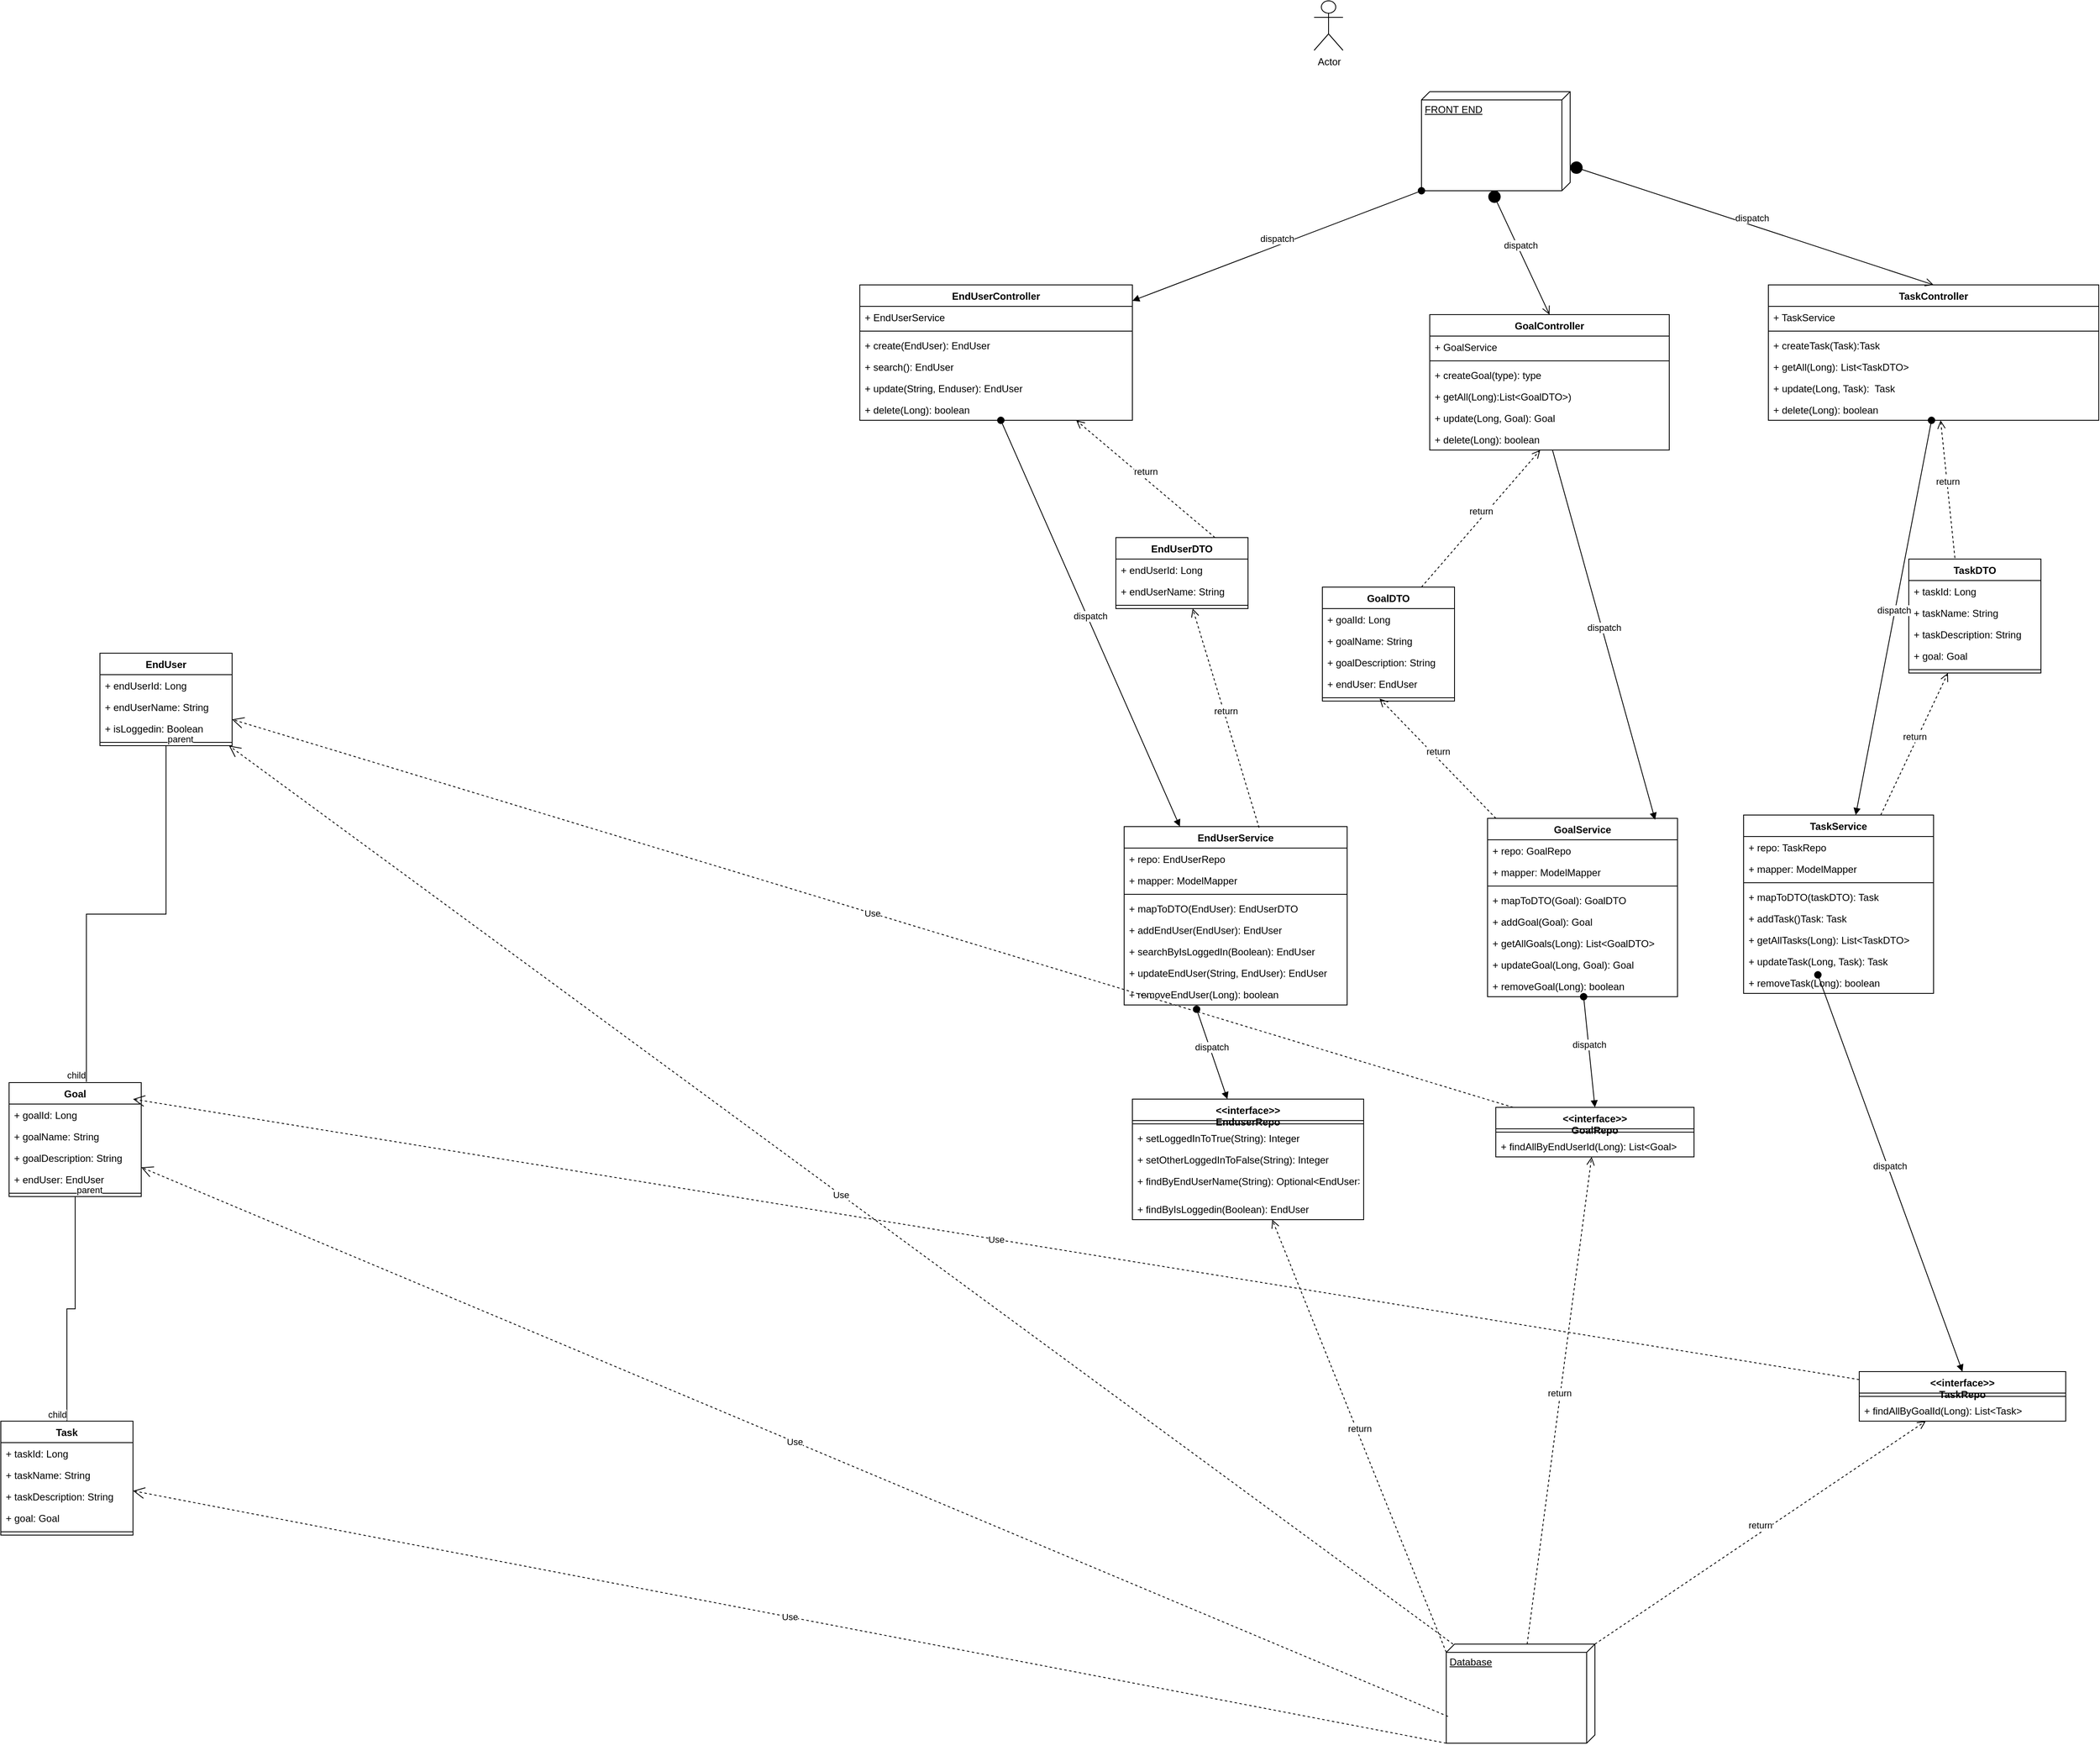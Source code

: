 <mxfile version="20.2.3" type="device"><diagram id="9XaYAkt6E2-kg-ab9St7" name="Page-1"><mxGraphModel dx="8467" dy="4022" grid="1" gridSize="10" guides="1" tooltips="1" connect="1" arrows="1" fold="1" page="1" pageScale="1" pageWidth="827" pageHeight="1169" math="0" shadow="0"><root><mxCell id="0"/><mxCell id="1" parent="0"/><mxCell id="jK3aOO3mMJlkPHBu7RIB-1" value="TaskController" style="swimlane;fontStyle=1;align=center;verticalAlign=top;childLayout=stackLayout;horizontal=1;startSize=26;horizontalStack=0;resizeParent=1;resizeParentMax=0;resizeLast=0;collapsible=1;marginBottom=0;" parent="1" vertex="1"><mxGeometry x="550" y="194" width="400" height="164" as="geometry"/></mxCell><mxCell id="jK3aOO3mMJlkPHBu7RIB-2" value="+ TaskService" style="text;strokeColor=none;fillColor=none;align=left;verticalAlign=top;spacingLeft=4;spacingRight=4;overflow=hidden;rotatable=0;points=[[0,0.5],[1,0.5]];portConstraint=eastwest;" parent="jK3aOO3mMJlkPHBu7RIB-1" vertex="1"><mxGeometry y="26" width="400" height="26" as="geometry"/></mxCell><mxCell id="jK3aOO3mMJlkPHBu7RIB-3" value="" style="line;strokeWidth=1;fillColor=none;align=left;verticalAlign=middle;spacingTop=-1;spacingLeft=3;spacingRight=3;rotatable=0;labelPosition=right;points=[];portConstraint=eastwest;" parent="jK3aOO3mMJlkPHBu7RIB-1" vertex="1"><mxGeometry y="52" width="400" height="8" as="geometry"/></mxCell><mxCell id="wSLYptiWaZDX3IoAFJMN-2" value="+ createTask(Task):Task" style="text;strokeColor=none;fillColor=none;align=left;verticalAlign=top;spacingLeft=4;spacingRight=4;overflow=hidden;rotatable=0;points=[[0,0.5],[1,0.5]];portConstraint=eastwest;" parent="jK3aOO3mMJlkPHBu7RIB-1" vertex="1"><mxGeometry y="60" width="400" height="26" as="geometry"/></mxCell><mxCell id="jK3aOO3mMJlkPHBu7RIB-4" value="+ getAll(Long): List&lt;TaskDTO&gt;" style="text;strokeColor=none;fillColor=none;align=left;verticalAlign=top;spacingLeft=4;spacingRight=4;overflow=hidden;rotatable=0;points=[[0,0.5],[1,0.5]];portConstraint=eastwest;" parent="jK3aOO3mMJlkPHBu7RIB-1" vertex="1"><mxGeometry y="86" width="400" height="26" as="geometry"/></mxCell><mxCell id="wSLYptiWaZDX3IoAFJMN-20" value="+ update(Long, Task):  Task" style="text;strokeColor=none;fillColor=none;align=left;verticalAlign=top;spacingLeft=4;spacingRight=4;overflow=hidden;rotatable=0;points=[[0,0.5],[1,0.5]];portConstraint=eastwest;" parent="jK3aOO3mMJlkPHBu7RIB-1" vertex="1"><mxGeometry y="112" width="400" height="26" as="geometry"/></mxCell><mxCell id="wSLYptiWaZDX3IoAFJMN-19" value="+ delete(Long): boolean" style="text;strokeColor=none;fillColor=none;align=left;verticalAlign=top;spacingLeft=4;spacingRight=4;overflow=hidden;rotatable=0;points=[[0,0.5],[1,0.5]];portConstraint=eastwest;" parent="jK3aOO3mMJlkPHBu7RIB-1" vertex="1"><mxGeometry y="138" width="400" height="26" as="geometry"/></mxCell><mxCell id="jK3aOO3mMJlkPHBu7RIB-5" value="GoalController" style="swimlane;fontStyle=1;align=center;verticalAlign=top;childLayout=stackLayout;horizontal=1;startSize=26;horizontalStack=0;resizeParent=1;resizeParentMax=0;resizeLast=0;collapsible=1;marginBottom=0;" parent="1" vertex="1"><mxGeometry x="140" y="230" width="290" height="164" as="geometry"/></mxCell><mxCell id="wSLYptiWaZDX3IoAFJMN-7" value="+ GoalService" style="text;strokeColor=none;fillColor=none;align=left;verticalAlign=top;spacingLeft=4;spacingRight=4;overflow=hidden;rotatable=0;points=[[0,0.5],[1,0.5]];portConstraint=eastwest;" parent="jK3aOO3mMJlkPHBu7RIB-5" vertex="1"><mxGeometry y="26" width="290" height="26" as="geometry"/></mxCell><mxCell id="jK3aOO3mMJlkPHBu7RIB-7" value="" style="line;strokeWidth=1;fillColor=none;align=left;verticalAlign=middle;spacingTop=-1;spacingLeft=3;spacingRight=3;rotatable=0;labelPosition=right;points=[];portConstraint=eastwest;" parent="jK3aOO3mMJlkPHBu7RIB-5" vertex="1"><mxGeometry y="52" width="290" height="8" as="geometry"/></mxCell><mxCell id="jK3aOO3mMJlkPHBu7RIB-8" value="+ createGoal(type): type" style="text;strokeColor=none;fillColor=none;align=left;verticalAlign=top;spacingLeft=4;spacingRight=4;overflow=hidden;rotatable=0;points=[[0,0.5],[1,0.5]];portConstraint=eastwest;" parent="jK3aOO3mMJlkPHBu7RIB-5" vertex="1"><mxGeometry y="60" width="290" height="26" as="geometry"/></mxCell><mxCell id="wSLYptiWaZDX3IoAFJMN-4" value="+ getAll(Long):List&lt;GoalDTO&gt;)" style="text;strokeColor=none;fillColor=none;align=left;verticalAlign=top;spacingLeft=4;spacingRight=4;overflow=hidden;rotatable=0;points=[[0,0.5],[1,0.5]];portConstraint=eastwest;" parent="jK3aOO3mMJlkPHBu7RIB-5" vertex="1"><mxGeometry y="86" width="290" height="26" as="geometry"/></mxCell><mxCell id="wSLYptiWaZDX3IoAFJMN-3" value="+ update(Long, Goal): Goal" style="text;strokeColor=none;fillColor=none;align=left;verticalAlign=top;spacingLeft=4;spacingRight=4;overflow=hidden;rotatable=0;points=[[0,0.5],[1,0.5]];portConstraint=eastwest;" parent="jK3aOO3mMJlkPHBu7RIB-5" vertex="1"><mxGeometry y="112" width="290" height="26" as="geometry"/></mxCell><mxCell id="wSLYptiWaZDX3IoAFJMN-5" value="+ delete(Long): boolean" style="text;strokeColor=none;fillColor=none;align=left;verticalAlign=top;spacingLeft=4;spacingRight=4;overflow=hidden;rotatable=0;points=[[0,0.5],[1,0.5]];portConstraint=eastwest;" parent="jK3aOO3mMJlkPHBu7RIB-5" vertex="1"><mxGeometry y="138" width="290" height="26" as="geometry"/></mxCell><mxCell id="jK3aOO3mMJlkPHBu7RIB-9" value="EndUserController" style="swimlane;fontStyle=1;align=center;verticalAlign=top;childLayout=stackLayout;horizontal=1;startSize=26;horizontalStack=0;resizeParent=1;resizeParentMax=0;resizeLast=0;collapsible=1;marginBottom=0;" parent="1" vertex="1"><mxGeometry x="-550" y="194" width="330" height="164" as="geometry"/></mxCell><mxCell id="jK3aOO3mMJlkPHBu7RIB-10" value="+ EndUserService" style="text;strokeColor=none;fillColor=none;align=left;verticalAlign=top;spacingLeft=4;spacingRight=4;overflow=hidden;rotatable=0;points=[[0,0.5],[1,0.5]];portConstraint=eastwest;" parent="jK3aOO3mMJlkPHBu7RIB-9" vertex="1"><mxGeometry y="26" width="330" height="26" as="geometry"/></mxCell><mxCell id="jK3aOO3mMJlkPHBu7RIB-11" value="" style="line;strokeWidth=1;fillColor=none;align=left;verticalAlign=middle;spacingTop=-1;spacingLeft=3;spacingRight=3;rotatable=0;labelPosition=right;points=[];portConstraint=eastwest;" parent="jK3aOO3mMJlkPHBu7RIB-9" vertex="1"><mxGeometry y="52" width="330" height="8" as="geometry"/></mxCell><mxCell id="jK3aOO3mMJlkPHBu7RIB-12" value="+ create(EndUser): EndUser" style="text;strokeColor=none;fillColor=none;align=left;verticalAlign=top;spacingLeft=4;spacingRight=4;overflow=hidden;rotatable=0;points=[[0,0.5],[1,0.5]];portConstraint=eastwest;" parent="jK3aOO3mMJlkPHBu7RIB-9" vertex="1"><mxGeometry y="60" width="330" height="26" as="geometry"/></mxCell><mxCell id="wSLYptiWaZDX3IoAFJMN-9" value="+ search(): EndUser" style="text;strokeColor=none;fillColor=none;align=left;verticalAlign=top;spacingLeft=4;spacingRight=4;overflow=hidden;rotatable=0;points=[[0,0.5],[1,0.5]];portConstraint=eastwest;" parent="jK3aOO3mMJlkPHBu7RIB-9" vertex="1"><mxGeometry y="86" width="330" height="26" as="geometry"/></mxCell><mxCell id="wSLYptiWaZDX3IoAFJMN-10" value="+ update(String, Enduser): EndUser" style="text;strokeColor=none;fillColor=none;align=left;verticalAlign=top;spacingLeft=4;spacingRight=4;overflow=hidden;rotatable=0;points=[[0,0.5],[1,0.5]];portConstraint=eastwest;" parent="jK3aOO3mMJlkPHBu7RIB-9" vertex="1"><mxGeometry y="112" width="330" height="26" as="geometry"/></mxCell><mxCell id="wSLYptiWaZDX3IoAFJMN-8" value="+ delete(Long): boolean" style="text;strokeColor=none;fillColor=none;align=left;verticalAlign=top;spacingLeft=4;spacingRight=4;overflow=hidden;rotatable=0;points=[[0,0.5],[1,0.5]];portConstraint=eastwest;" parent="jK3aOO3mMJlkPHBu7RIB-9" vertex="1"><mxGeometry y="138" width="330" height="26" as="geometry"/></mxCell><mxCell id="jK3aOO3mMJlkPHBu7RIB-13" value="TaskService" style="swimlane;fontStyle=1;align=center;verticalAlign=top;childLayout=stackLayout;horizontal=1;startSize=26;horizontalStack=0;resizeParent=1;resizeParentMax=0;resizeLast=0;collapsible=1;marginBottom=0;" parent="1" vertex="1"><mxGeometry x="520" y="836" width="230" height="216" as="geometry"/></mxCell><mxCell id="wSLYptiWaZDX3IoAFJMN-36" value="+ repo: TaskRepo" style="text;strokeColor=none;fillColor=none;align=left;verticalAlign=top;spacingLeft=4;spacingRight=4;overflow=hidden;rotatable=0;points=[[0,0.5],[1,0.5]];portConstraint=eastwest;" parent="jK3aOO3mMJlkPHBu7RIB-13" vertex="1"><mxGeometry y="26" width="230" height="26" as="geometry"/></mxCell><mxCell id="wSLYptiWaZDX3IoAFJMN-34" value="+ mapper: ModelMapper" style="text;strokeColor=none;fillColor=none;align=left;verticalAlign=top;spacingLeft=4;spacingRight=4;overflow=hidden;rotatable=0;points=[[0,0.5],[1,0.5]];portConstraint=eastwest;" parent="jK3aOO3mMJlkPHBu7RIB-13" vertex="1"><mxGeometry y="52" width="230" height="26" as="geometry"/></mxCell><mxCell id="jK3aOO3mMJlkPHBu7RIB-15" value="" style="line;strokeWidth=1;fillColor=none;align=left;verticalAlign=middle;spacingTop=-1;spacingLeft=3;spacingRight=3;rotatable=0;labelPosition=right;points=[];portConstraint=eastwest;" parent="jK3aOO3mMJlkPHBu7RIB-13" vertex="1"><mxGeometry y="78" width="230" height="8" as="geometry"/></mxCell><mxCell id="jK3aOO3mMJlkPHBu7RIB-16" value="+ mapToDTO(taskDTO): Task" style="text;strokeColor=none;fillColor=none;align=left;verticalAlign=top;spacingLeft=4;spacingRight=4;overflow=hidden;rotatable=0;points=[[0,0.5],[1,0.5]];portConstraint=eastwest;" parent="jK3aOO3mMJlkPHBu7RIB-13" vertex="1"><mxGeometry y="86" width="230" height="26" as="geometry"/></mxCell><mxCell id="wSLYptiWaZDX3IoAFJMN-28" value="+ addTask()Task: Task" style="text;strokeColor=none;fillColor=none;align=left;verticalAlign=top;spacingLeft=4;spacingRight=4;overflow=hidden;rotatable=0;points=[[0,0.5],[1,0.5]];portConstraint=eastwest;" parent="jK3aOO3mMJlkPHBu7RIB-13" vertex="1"><mxGeometry y="112" width="230" height="26" as="geometry"/></mxCell><mxCell id="wSLYptiWaZDX3IoAFJMN-30" value="+ getAllTasks(Long): List&lt;TaskDTO&gt;" style="text;strokeColor=none;fillColor=none;align=left;verticalAlign=top;spacingLeft=4;spacingRight=4;overflow=hidden;rotatable=0;points=[[0,0.5],[1,0.5]];portConstraint=eastwest;" parent="jK3aOO3mMJlkPHBu7RIB-13" vertex="1"><mxGeometry y="138" width="230" height="26" as="geometry"/></mxCell><mxCell id="wSLYptiWaZDX3IoAFJMN-29" value="+ updateTask(Long, Task): Task" style="text;strokeColor=none;fillColor=none;align=left;verticalAlign=top;spacingLeft=4;spacingRight=4;overflow=hidden;rotatable=0;points=[[0,0.5],[1,0.5]];portConstraint=eastwest;" parent="jK3aOO3mMJlkPHBu7RIB-13" vertex="1"><mxGeometry y="164" width="230" height="26" as="geometry"/></mxCell><mxCell id="PdOCKzV3_I4s7UhFj0ws-4" value="+ removeTask(Long): boolean" style="text;strokeColor=none;fillColor=none;align=left;verticalAlign=top;spacingLeft=4;spacingRight=4;overflow=hidden;rotatable=0;points=[[0,0.5],[1,0.5]];portConstraint=eastwest;" vertex="1" parent="jK3aOO3mMJlkPHBu7RIB-13"><mxGeometry y="190" width="230" height="26" as="geometry"/></mxCell><mxCell id="jK3aOO3mMJlkPHBu7RIB-17" value="EndUserService" style="swimlane;fontStyle=1;align=center;verticalAlign=top;childLayout=stackLayout;horizontal=1;startSize=26;horizontalStack=0;resizeParent=1;resizeParentMax=0;resizeLast=0;collapsible=1;marginBottom=0;" parent="1" vertex="1"><mxGeometry x="-230" y="850" width="270" height="216" as="geometry"/></mxCell><mxCell id="jK3aOO3mMJlkPHBu7RIB-18" value="+ repo: EndUserRepo" style="text;strokeColor=none;fillColor=none;align=left;verticalAlign=top;spacingLeft=4;spacingRight=4;overflow=hidden;rotatable=0;points=[[0,0.5],[1,0.5]];portConstraint=eastwest;" parent="jK3aOO3mMJlkPHBu7RIB-17" vertex="1"><mxGeometry y="26" width="270" height="26" as="geometry"/></mxCell><mxCell id="wSLYptiWaZDX3IoAFJMN-32" value="+ mapper: ModelMapper" style="text;strokeColor=none;fillColor=none;align=left;verticalAlign=top;spacingLeft=4;spacingRight=4;overflow=hidden;rotatable=0;points=[[0,0.5],[1,0.5]];portConstraint=eastwest;" parent="jK3aOO3mMJlkPHBu7RIB-17" vertex="1"><mxGeometry y="52" width="270" height="26" as="geometry"/></mxCell><mxCell id="jK3aOO3mMJlkPHBu7RIB-19" value="" style="line;strokeWidth=1;fillColor=none;align=left;verticalAlign=middle;spacingTop=-1;spacingLeft=3;spacingRight=3;rotatable=0;labelPosition=right;points=[];portConstraint=eastwest;" parent="jK3aOO3mMJlkPHBu7RIB-17" vertex="1"><mxGeometry y="78" width="270" height="8" as="geometry"/></mxCell><mxCell id="jK3aOO3mMJlkPHBu7RIB-20" value="+ mapToDTO(EndUser): EndUserDTO" style="text;strokeColor=none;fillColor=none;align=left;verticalAlign=top;spacingLeft=4;spacingRight=4;overflow=hidden;rotatable=0;points=[[0,0.5],[1,0.5]];portConstraint=eastwest;" parent="jK3aOO3mMJlkPHBu7RIB-17" vertex="1"><mxGeometry y="86" width="270" height="26" as="geometry"/></mxCell><mxCell id="wSLYptiWaZDX3IoAFJMN-17" value="+ addEndUser(EndUser): EndUser " style="text;strokeColor=none;fillColor=none;align=left;verticalAlign=top;spacingLeft=4;spacingRight=4;overflow=hidden;rotatable=0;points=[[0,0.5],[1,0.5]];portConstraint=eastwest;" parent="jK3aOO3mMJlkPHBu7RIB-17" vertex="1"><mxGeometry y="112" width="270" height="26" as="geometry"/></mxCell><mxCell id="wSLYptiWaZDX3IoAFJMN-15" value="+ searchByIsLoggedIn(Boolean): EndUser" style="text;strokeColor=none;fillColor=none;align=left;verticalAlign=top;spacingLeft=4;spacingRight=4;overflow=hidden;rotatable=0;points=[[0,0.5],[1,0.5]];portConstraint=eastwest;" parent="jK3aOO3mMJlkPHBu7RIB-17" vertex="1"><mxGeometry y="138" width="270" height="26" as="geometry"/></mxCell><mxCell id="wSLYptiWaZDX3IoAFJMN-16" value="+ updateEndUser(String, EndUser): EndUser" style="text;strokeColor=none;fillColor=none;align=left;verticalAlign=top;spacingLeft=4;spacingRight=4;overflow=hidden;rotatable=0;points=[[0,0.5],[1,0.5]];portConstraint=eastwest;" parent="jK3aOO3mMJlkPHBu7RIB-17" vertex="1"><mxGeometry y="164" width="270" height="26" as="geometry"/></mxCell><mxCell id="wSLYptiWaZDX3IoAFJMN-18" value="+ removeEndUser(Long): boolean" style="text;strokeColor=none;fillColor=none;align=left;verticalAlign=top;spacingLeft=4;spacingRight=4;overflow=hidden;rotatable=0;points=[[0,0.5],[1,0.5]];portConstraint=eastwest;" parent="jK3aOO3mMJlkPHBu7RIB-17" vertex="1"><mxGeometry y="190" width="270" height="26" as="geometry"/></mxCell><mxCell id="jK3aOO3mMJlkPHBu7RIB-21" value="GoalService" style="swimlane;fontStyle=1;align=center;verticalAlign=top;childLayout=stackLayout;horizontal=1;startSize=26;horizontalStack=0;resizeParent=1;resizeParentMax=0;resizeLast=0;collapsible=1;marginBottom=0;" parent="1" vertex="1"><mxGeometry x="210" y="840" width="230" height="216" as="geometry"/></mxCell><mxCell id="jK3aOO3mMJlkPHBu7RIB-22" value="+ repo: GoalRepo" style="text;strokeColor=none;fillColor=none;align=left;verticalAlign=top;spacingLeft=4;spacingRight=4;overflow=hidden;rotatable=0;points=[[0,0.5],[1,0.5]];portConstraint=eastwest;" parent="jK3aOO3mMJlkPHBu7RIB-21" vertex="1"><mxGeometry y="26" width="230" height="26" as="geometry"/></mxCell><mxCell id="wSLYptiWaZDX3IoAFJMN-35" value="+ mapper: ModelMapper" style="text;strokeColor=none;fillColor=none;align=left;verticalAlign=top;spacingLeft=4;spacingRight=4;overflow=hidden;rotatable=0;points=[[0,0.5],[1,0.5]];portConstraint=eastwest;" parent="jK3aOO3mMJlkPHBu7RIB-21" vertex="1"><mxGeometry y="52" width="230" height="26" as="geometry"/></mxCell><mxCell id="jK3aOO3mMJlkPHBu7RIB-23" value="" style="line;strokeWidth=1;fillColor=none;align=left;verticalAlign=middle;spacingTop=-1;spacingLeft=3;spacingRight=3;rotatable=0;labelPosition=right;points=[];portConstraint=eastwest;" parent="jK3aOO3mMJlkPHBu7RIB-21" vertex="1"><mxGeometry y="78" width="230" height="8" as="geometry"/></mxCell><mxCell id="jK3aOO3mMJlkPHBu7RIB-24" value="+ mapToDTO(Goal): GoalDTO" style="text;strokeColor=none;fillColor=none;align=left;verticalAlign=top;spacingLeft=4;spacingRight=4;overflow=hidden;rotatable=0;points=[[0,0.5],[1,0.5]];portConstraint=eastwest;" parent="jK3aOO3mMJlkPHBu7RIB-21" vertex="1"><mxGeometry y="86" width="230" height="26" as="geometry"/></mxCell><mxCell id="wSLYptiWaZDX3IoAFJMN-38" value="+ addGoal(Goal): Goal" style="text;strokeColor=none;fillColor=none;align=left;verticalAlign=top;spacingLeft=4;spacingRight=4;overflow=hidden;rotatable=0;points=[[0,0.5],[1,0.5]];portConstraint=eastwest;" parent="jK3aOO3mMJlkPHBu7RIB-21" vertex="1"><mxGeometry y="112" width="230" height="26" as="geometry"/></mxCell><mxCell id="wSLYptiWaZDX3IoAFJMN-13" value="+ getAllGoals(Long): List&lt;GoalDTO&gt;" style="text;strokeColor=none;fillColor=none;align=left;verticalAlign=top;spacingLeft=4;spacingRight=4;overflow=hidden;rotatable=0;points=[[0,0.5],[1,0.5]];portConstraint=eastwest;" parent="jK3aOO3mMJlkPHBu7RIB-21" vertex="1"><mxGeometry y="138" width="230" height="26" as="geometry"/></mxCell><mxCell id="wSLYptiWaZDX3IoAFJMN-12" value="+ updateGoal(Long, Goal): Goal" style="text;strokeColor=none;fillColor=none;align=left;verticalAlign=top;spacingLeft=4;spacingRight=4;overflow=hidden;rotatable=0;points=[[0,0.5],[1,0.5]];portConstraint=eastwest;" parent="jK3aOO3mMJlkPHBu7RIB-21" vertex="1"><mxGeometry y="164" width="230" height="26" as="geometry"/></mxCell><mxCell id="wSLYptiWaZDX3IoAFJMN-14" value="+ removeGoal(Long): boolean" style="text;strokeColor=none;fillColor=none;align=left;verticalAlign=top;spacingLeft=4;spacingRight=4;overflow=hidden;rotatable=0;points=[[0,0.5],[1,0.5]];portConstraint=eastwest;" parent="jK3aOO3mMJlkPHBu7RIB-21" vertex="1"><mxGeometry y="190" width="230" height="26" as="geometry"/></mxCell><mxCell id="jK3aOO3mMJlkPHBu7RIB-25" value="TaskDTO" style="swimlane;fontStyle=1;align=center;verticalAlign=top;childLayout=stackLayout;horizontal=1;startSize=26;horizontalStack=0;resizeParent=1;resizeParentMax=0;resizeLast=0;collapsible=1;marginBottom=0;" parent="1" vertex="1"><mxGeometry x="720" y="526" width="160" height="138" as="geometry"/></mxCell><mxCell id="jK3aOO3mMJlkPHBu7RIB-26" value="+ taskId: Long" style="text;strokeColor=none;fillColor=none;align=left;verticalAlign=top;spacingLeft=4;spacingRight=4;overflow=hidden;rotatable=0;points=[[0,0.5],[1,0.5]];portConstraint=eastwest;" parent="jK3aOO3mMJlkPHBu7RIB-25" vertex="1"><mxGeometry y="26" width="160" height="26" as="geometry"/></mxCell><mxCell id="wSLYptiWaZDX3IoAFJMN-22" value="+ taskName: String" style="text;strokeColor=none;fillColor=none;align=left;verticalAlign=top;spacingLeft=4;spacingRight=4;overflow=hidden;rotatable=0;points=[[0,0.5],[1,0.5]];portConstraint=eastwest;" parent="jK3aOO3mMJlkPHBu7RIB-25" vertex="1"><mxGeometry y="52" width="160" height="26" as="geometry"/></mxCell><mxCell id="wSLYptiWaZDX3IoAFJMN-23" value="+ taskDescription: String" style="text;strokeColor=none;fillColor=none;align=left;verticalAlign=top;spacingLeft=4;spacingRight=4;overflow=hidden;rotatable=0;points=[[0,0.5],[1,0.5]];portConstraint=eastwest;" parent="jK3aOO3mMJlkPHBu7RIB-25" vertex="1"><mxGeometry y="78" width="160" height="26" as="geometry"/></mxCell><mxCell id="wSLYptiWaZDX3IoAFJMN-72" value="+ goal: Goal" style="text;strokeColor=none;fillColor=none;align=left;verticalAlign=top;spacingLeft=4;spacingRight=4;overflow=hidden;rotatable=0;points=[[0,0.5],[1,0.5]];portConstraint=eastwest;" parent="jK3aOO3mMJlkPHBu7RIB-25" vertex="1"><mxGeometry y="104" width="160" height="26" as="geometry"/></mxCell><mxCell id="jK3aOO3mMJlkPHBu7RIB-27" value="" style="line;strokeWidth=1;fillColor=none;align=left;verticalAlign=middle;spacingTop=-1;spacingLeft=3;spacingRight=3;rotatable=0;labelPosition=right;points=[];portConstraint=eastwest;" parent="jK3aOO3mMJlkPHBu7RIB-25" vertex="1"><mxGeometry y="130" width="160" height="8" as="geometry"/></mxCell><mxCell id="jK3aOO3mMJlkPHBu7RIB-29" value="EndUserDTO" style="swimlane;fontStyle=1;align=center;verticalAlign=top;childLayout=stackLayout;horizontal=1;startSize=26;horizontalStack=0;resizeParent=1;resizeParentMax=0;resizeLast=0;collapsible=1;marginBottom=0;" parent="1" vertex="1"><mxGeometry x="-240" y="500" width="160" height="86" as="geometry"/></mxCell><mxCell id="jK3aOO3mMJlkPHBu7RIB-30" value="+ endUserId: Long" style="text;strokeColor=none;fillColor=none;align=left;verticalAlign=top;spacingLeft=4;spacingRight=4;overflow=hidden;rotatable=0;points=[[0,0.5],[1,0.5]];portConstraint=eastwest;" parent="jK3aOO3mMJlkPHBu7RIB-29" vertex="1"><mxGeometry y="26" width="160" height="26" as="geometry"/></mxCell><mxCell id="wSLYptiWaZDX3IoAFJMN-24" value="+ endUserName: String" style="text;strokeColor=none;fillColor=none;align=left;verticalAlign=top;spacingLeft=4;spacingRight=4;overflow=hidden;rotatable=0;points=[[0,0.5],[1,0.5]];portConstraint=eastwest;" parent="jK3aOO3mMJlkPHBu7RIB-29" vertex="1"><mxGeometry y="52" width="160" height="26" as="geometry"/></mxCell><mxCell id="jK3aOO3mMJlkPHBu7RIB-31" value="" style="line;strokeWidth=1;fillColor=none;align=left;verticalAlign=middle;spacingTop=-1;spacingLeft=3;spacingRight=3;rotatable=0;labelPosition=right;points=[];portConstraint=eastwest;" parent="jK3aOO3mMJlkPHBu7RIB-29" vertex="1"><mxGeometry y="78" width="160" height="8" as="geometry"/></mxCell><mxCell id="jK3aOO3mMJlkPHBu7RIB-33" value="GoalDTO" style="swimlane;fontStyle=1;align=center;verticalAlign=top;childLayout=stackLayout;horizontal=1;startSize=26;horizontalStack=0;resizeParent=1;resizeParentMax=0;resizeLast=0;collapsible=1;marginBottom=0;" parent="1" vertex="1"><mxGeometry x="10" y="560" width="160" height="138" as="geometry"/></mxCell><mxCell id="jK3aOO3mMJlkPHBu7RIB-34" value="+ goalId: Long" style="text;strokeColor=none;fillColor=none;align=left;verticalAlign=top;spacingLeft=4;spacingRight=4;overflow=hidden;rotatable=0;points=[[0,0.5],[1,0.5]];portConstraint=eastwest;" parent="jK3aOO3mMJlkPHBu7RIB-33" vertex="1"><mxGeometry y="26" width="160" height="26" as="geometry"/></mxCell><mxCell id="wSLYptiWaZDX3IoAFJMN-26" value="+ goalName: String" style="text;strokeColor=none;fillColor=none;align=left;verticalAlign=top;spacingLeft=4;spacingRight=4;overflow=hidden;rotatable=0;points=[[0,0.5],[1,0.5]];portConstraint=eastwest;" parent="jK3aOO3mMJlkPHBu7RIB-33" vertex="1"><mxGeometry y="52" width="160" height="26" as="geometry"/></mxCell><mxCell id="wSLYptiWaZDX3IoAFJMN-27" value="+ goalDescription: String" style="text;strokeColor=none;fillColor=none;align=left;verticalAlign=top;spacingLeft=4;spacingRight=4;overflow=hidden;rotatable=0;points=[[0,0.5],[1,0.5]];portConstraint=eastwest;" parent="jK3aOO3mMJlkPHBu7RIB-33" vertex="1"><mxGeometry y="78" width="160" height="26" as="geometry"/></mxCell><mxCell id="wSLYptiWaZDX3IoAFJMN-71" value="+ endUser: EndUser" style="text;strokeColor=none;fillColor=none;align=left;verticalAlign=top;spacingLeft=4;spacingRight=4;overflow=hidden;rotatable=0;points=[[0,0.5],[1,0.5]];portConstraint=eastwest;" parent="jK3aOO3mMJlkPHBu7RIB-33" vertex="1"><mxGeometry y="104" width="160" height="26" as="geometry"/></mxCell><mxCell id="jK3aOO3mMJlkPHBu7RIB-35" value="" style="line;strokeWidth=1;fillColor=none;align=left;verticalAlign=middle;spacingTop=-1;spacingLeft=3;spacingRight=3;rotatable=0;labelPosition=right;points=[];portConstraint=eastwest;" parent="jK3aOO3mMJlkPHBu7RIB-33" vertex="1"><mxGeometry y="130" width="160" height="8" as="geometry"/></mxCell><mxCell id="jK3aOO3mMJlkPHBu7RIB-38" value="&lt;&lt;interface&gt;&gt;&#10;TaskRepo" style="swimlane;fontStyle=1;align=center;verticalAlign=top;childLayout=stackLayout;horizontal=1;startSize=26;horizontalStack=0;resizeParent=1;resizeParentMax=0;resizeLast=0;collapsible=1;marginBottom=0;" parent="1" vertex="1"><mxGeometry x="660" y="1510" width="250" height="60" as="geometry"/></mxCell><mxCell id="jK3aOO3mMJlkPHBu7RIB-40" value="" style="line;strokeWidth=1;fillColor=none;align=left;verticalAlign=middle;spacingTop=-1;spacingLeft=3;spacingRight=3;rotatable=0;labelPosition=right;points=[];portConstraint=eastwest;" parent="jK3aOO3mMJlkPHBu7RIB-38" vertex="1"><mxGeometry y="26" width="250" height="8" as="geometry"/></mxCell><mxCell id="jK3aOO3mMJlkPHBu7RIB-41" value="+ findAllByGoalId(Long): List&lt;Task&gt;" style="text;strokeColor=none;fillColor=none;align=left;verticalAlign=top;spacingLeft=4;spacingRight=4;overflow=hidden;rotatable=0;points=[[0,0.5],[1,0.5]];portConstraint=eastwest;" parent="jK3aOO3mMJlkPHBu7RIB-38" vertex="1"><mxGeometry y="34" width="250" height="26" as="geometry"/></mxCell><mxCell id="jK3aOO3mMJlkPHBu7RIB-42" value="&lt;&lt;interface&gt;&gt;&#10;GoalRepo" style="swimlane;fontStyle=1;align=center;verticalAlign=top;childLayout=stackLayout;horizontal=1;startSize=26;horizontalStack=0;resizeParent=1;resizeParentMax=0;resizeLast=0;collapsible=1;marginBottom=0;" parent="1" vertex="1"><mxGeometry x="220" y="1190" width="240" height="60" as="geometry"/></mxCell><mxCell id="jK3aOO3mMJlkPHBu7RIB-44" value="" style="line;strokeWidth=1;fillColor=none;align=left;verticalAlign=middle;spacingTop=-1;spacingLeft=3;spacingRight=3;rotatable=0;labelPosition=right;points=[];portConstraint=eastwest;" parent="jK3aOO3mMJlkPHBu7RIB-42" vertex="1"><mxGeometry y="26" width="240" height="8" as="geometry"/></mxCell><mxCell id="jK3aOO3mMJlkPHBu7RIB-45" value="+ findAllByEndUserId(Long): List&lt;Goal&gt;" style="text;strokeColor=none;fillColor=none;align=left;verticalAlign=top;spacingLeft=4;spacingRight=4;overflow=hidden;rotatable=0;points=[[0,0.5],[1,0.5]];portConstraint=eastwest;" parent="jK3aOO3mMJlkPHBu7RIB-42" vertex="1"><mxGeometry y="34" width="240" height="26" as="geometry"/></mxCell><mxCell id="jK3aOO3mMJlkPHBu7RIB-46" value="&lt;&lt;interface&gt;&gt;&#10;EnduserRepo" style="swimlane;fontStyle=1;align=center;verticalAlign=top;childLayout=stackLayout;horizontal=1;startSize=26;horizontalStack=0;resizeParent=1;resizeParentMax=0;resizeLast=0;collapsible=1;marginBottom=0;" parent="1" vertex="1"><mxGeometry x="-220" y="1180" width="280" height="146" as="geometry"/></mxCell><mxCell id="jK3aOO3mMJlkPHBu7RIB-48" value="" style="line;strokeWidth=1;fillColor=none;align=left;verticalAlign=middle;spacingTop=-1;spacingLeft=3;spacingRight=3;rotatable=0;labelPosition=right;points=[];portConstraint=eastwest;" parent="jK3aOO3mMJlkPHBu7RIB-46" vertex="1"><mxGeometry y="26" width="280" height="8" as="geometry"/></mxCell><mxCell id="PdOCKzV3_I4s7UhFj0ws-1" value="+ setLoggedInToTrue(String): Integer" style="text;strokeColor=none;fillColor=none;align=left;verticalAlign=top;spacingLeft=4;spacingRight=4;overflow=hidden;rotatable=0;points=[[0,0.5],[1,0.5]];portConstraint=eastwest;" vertex="1" parent="jK3aOO3mMJlkPHBu7RIB-46"><mxGeometry y="34" width="280" height="26" as="geometry"/></mxCell><mxCell id="PdOCKzV3_I4s7UhFj0ws-2" value="+ setOtherLoggedInToFalse(String): Integer" style="text;strokeColor=none;fillColor=none;align=left;verticalAlign=top;spacingLeft=4;spacingRight=4;overflow=hidden;rotatable=0;points=[[0,0.5],[1,0.5]];portConstraint=eastwest;" vertex="1" parent="jK3aOO3mMJlkPHBu7RIB-46"><mxGeometry y="60" width="280" height="26" as="geometry"/></mxCell><mxCell id="jK3aOO3mMJlkPHBu7RIB-49" value="+ findByEndUserName(String): Optional&lt;EndUser&gt;" style="text;strokeColor=none;fillColor=none;align=left;verticalAlign=top;spacingLeft=4;spacingRight=4;overflow=hidden;rotatable=0;points=[[0,0.5],[1,0.5]];portConstraint=eastwest;" parent="jK3aOO3mMJlkPHBu7RIB-46" vertex="1"><mxGeometry y="86" width="280" height="34" as="geometry"/></mxCell><mxCell id="PdOCKzV3_I4s7UhFj0ws-3" value="+ findByIsLoggedin(Boolean): EndUser" style="text;strokeColor=none;fillColor=none;align=left;verticalAlign=top;spacingLeft=4;spacingRight=4;overflow=hidden;rotatable=0;points=[[0,0.5],[1,0.5]];portConstraint=eastwest;" vertex="1" parent="jK3aOO3mMJlkPHBu7RIB-46"><mxGeometry y="120" width="280" height="26" as="geometry"/></mxCell><mxCell id="jK3aOO3mMJlkPHBu7RIB-50" value="Actor" style="shape=umlActor;verticalLabelPosition=bottom;verticalAlign=top;html=1;" parent="1" vertex="1"><mxGeometry y="-150" width="35" height="60" as="geometry"/></mxCell><mxCell id="jK3aOO3mMJlkPHBu7RIB-51" value="FRONT END" style="verticalAlign=top;align=left;spacingTop=8;spacingLeft=2;spacingRight=12;shape=cube;size=10;direction=south;fontStyle=4;html=1;" parent="1" vertex="1"><mxGeometry x="130" y="-40" width="180" height="120" as="geometry"/></mxCell><mxCell id="wSLYptiWaZDX3IoAFJMN-39" value="return" style="html=1;verticalAlign=bottom;endArrow=open;dashed=1;endSize=8;rounded=0;exitX=0.605;exitY=0.006;exitDx=0;exitDy=0;exitPerimeter=0;" parent="1" source="jK3aOO3mMJlkPHBu7RIB-17" target="jK3aOO3mMJlkPHBu7RIB-29" edge="1"><mxGeometry relative="1" as="geometry"><mxPoint x="350" y="490" as="sourcePoint"/><mxPoint x="270" y="490" as="targetPoint"/></mxGeometry></mxCell><mxCell id="wSLYptiWaZDX3IoAFJMN-40" value="dispatch" style="html=1;verticalAlign=bottom;startArrow=oval;startFill=1;endArrow=block;startSize=8;rounded=0;entryX=0.25;entryY=0;entryDx=0;entryDy=0;" parent="1" source="wSLYptiWaZDX3IoAFJMN-8" target="jK3aOO3mMJlkPHBu7RIB-17" edge="1"><mxGeometry width="60" relative="1" as="geometry"><mxPoint x="-130" y="440" as="sourcePoint"/><mxPoint x="340" y="490" as="targetPoint"/></mxGeometry></mxCell><mxCell id="wSLYptiWaZDX3IoAFJMN-42" value="dispatch" style="html=1;verticalAlign=bottom;endArrow=block;entryX=0.882;entryY=0.008;rounded=0;entryDx=0;entryDy=0;entryPerimeter=0;" parent="1" source="wSLYptiWaZDX3IoAFJMN-5" target="jK3aOO3mMJlkPHBu7RIB-21" edge="1"><mxGeometry relative="1" as="geometry"><mxPoint x="200" y="450" as="sourcePoint"/></mxGeometry></mxCell><mxCell id="wSLYptiWaZDX3IoAFJMN-43" value="return" style="html=1;verticalAlign=bottom;endArrow=open;dashed=1;endSize=8;rounded=0;entryX=0.433;entryY=0.625;entryDx=0;entryDy=0;entryPerimeter=0;" parent="1" source="jK3aOO3mMJlkPHBu7RIB-21" target="jK3aOO3mMJlkPHBu7RIB-35" edge="1"><mxGeometry relative="1" as="geometry"><mxPoint x="100.4" y="724.0" as="targetPoint"/></mxGeometry></mxCell><mxCell id="wSLYptiWaZDX3IoAFJMN-44" value="dispatch" style="html=1;verticalAlign=bottom;startArrow=oval;startFill=1;endArrow=block;startSize=8;rounded=0;" parent="1" source="wSLYptiWaZDX3IoAFJMN-19" target="jK3aOO3mMJlkPHBu7RIB-13" edge="1"><mxGeometry width="60" relative="1" as="geometry"><mxPoint x="746.597" y="384" as="sourcePoint"/><mxPoint x="340" y="490" as="targetPoint"/></mxGeometry></mxCell><mxCell id="wSLYptiWaZDX3IoAFJMN-45" value="Database" style="verticalAlign=top;align=left;spacingTop=8;spacingLeft=2;spacingRight=12;shape=cube;size=10;direction=south;fontStyle=4;html=1;" parent="1" vertex="1"><mxGeometry x="160" y="1840" width="180" height="120" as="geometry"/></mxCell><mxCell id="wSLYptiWaZDX3IoAFJMN-46" value="dispatch" style="html=1;verticalAlign=bottom;startArrow=oval;startFill=1;endArrow=block;startSize=8;rounded=0;exitX=0.325;exitY=1.198;exitDx=0;exitDy=0;exitPerimeter=0;" parent="1" source="wSLYptiWaZDX3IoAFJMN-18" target="jK3aOO3mMJlkPHBu7RIB-46" edge="1"><mxGeometry width="60" relative="1" as="geometry"><mxPoint x="-70" y="880" as="sourcePoint"/><mxPoint x="440" y="1180" as="targetPoint"/></mxGeometry></mxCell><mxCell id="wSLYptiWaZDX3IoAFJMN-47" value="dispatch" style="html=1;verticalAlign=bottom;startArrow=oval;startFill=1;endArrow=block;startSize=8;rounded=0;entryX=0.5;entryY=0;entryDx=0;entryDy=0;" parent="1" source="wSLYptiWaZDX3IoAFJMN-14" target="jK3aOO3mMJlkPHBu7RIB-42" edge="1"><mxGeometry width="60" relative="1" as="geometry"><mxPoint x="160" y="1040" as="sourcePoint"/><mxPoint x="220" y="1040" as="targetPoint"/></mxGeometry></mxCell><mxCell id="wSLYptiWaZDX3IoAFJMN-48" value="dispatch" style="html=1;verticalAlign=bottom;startArrow=oval;startFill=1;endArrow=block;startSize=8;rounded=0;exitX=0.391;exitY=1.136;exitDx=0;exitDy=0;exitPerimeter=0;entryX=0.5;entryY=0;entryDx=0;entryDy=0;" parent="1" source="wSLYptiWaZDX3IoAFJMN-29" target="jK3aOO3mMJlkPHBu7RIB-38" edge="1"><mxGeometry width="60" relative="1" as="geometry"><mxPoint x="160" y="1040" as="sourcePoint"/><mxPoint x="220" y="1040" as="targetPoint"/></mxGeometry></mxCell><mxCell id="wSLYptiWaZDX3IoAFJMN-49" value="return" style="html=1;verticalAlign=bottom;endArrow=open;dashed=1;endSize=8;rounded=0;exitX=0;exitY=0;exitDx=10;exitDy=180;exitPerimeter=0;" parent="1" source="wSLYptiWaZDX3IoAFJMN-45" edge="1" target="jK3aOO3mMJlkPHBu7RIB-46"><mxGeometry relative="1" as="geometry"><mxPoint x="70" y="1340" as="sourcePoint"/><mxPoint x="-140" y="1260" as="targetPoint"/></mxGeometry></mxCell><mxCell id="wSLYptiWaZDX3IoAFJMN-50" value="return" style="html=1;verticalAlign=bottom;endArrow=open;dashed=1;endSize=8;rounded=0;" parent="1" source="wSLYptiWaZDX3IoAFJMN-45" target="jK3aOO3mMJlkPHBu7RIB-42" edge="1"><mxGeometry relative="1" as="geometry"><mxPoint x="70" y="1340" as="sourcePoint"/><mxPoint x="-10" y="1340" as="targetPoint"/></mxGeometry></mxCell><mxCell id="wSLYptiWaZDX3IoAFJMN-51" value="return" style="html=1;verticalAlign=bottom;endArrow=open;dashed=1;endSize=8;rounded=0;exitX=0;exitY=0;exitDx=0;exitDy=0;exitPerimeter=0;" parent="1" source="wSLYptiWaZDX3IoAFJMN-45" target="jK3aOO3mMJlkPHBu7RIB-38" edge="1"><mxGeometry relative="1" as="geometry"><mxPoint x="70" y="1340" as="sourcePoint"/><mxPoint x="-10" y="1340" as="targetPoint"/></mxGeometry></mxCell><mxCell id="wSLYptiWaZDX3IoAFJMN-52" value="return" style="html=1;verticalAlign=bottom;endArrow=open;dashed=1;endSize=8;rounded=0;exitX=0.75;exitY=0;exitDx=0;exitDy=0;" parent="1" source="jK3aOO3mMJlkPHBu7RIB-29" target="jK3aOO3mMJlkPHBu7RIB-9" edge="1"><mxGeometry relative="1" as="geometry"><mxPoint x="70" y="690" as="sourcePoint"/><mxPoint x="-10" y="690" as="targetPoint"/></mxGeometry></mxCell><mxCell id="wSLYptiWaZDX3IoAFJMN-53" value="dispatch" style="html=1;verticalAlign=bottom;startArrow=oval;startFill=1;endArrow=block;startSize=8;rounded=0;exitX=1;exitY=1;exitDx=0;exitDy=0;exitPerimeter=0;" parent="1" source="jK3aOO3mMJlkPHBu7RIB-51" target="jK3aOO3mMJlkPHBu7RIB-9" edge="1"><mxGeometry width="60" relative="1" as="geometry"><mxPoint y="290" as="sourcePoint"/><mxPoint x="-350" y="140" as="targetPoint"/></mxGeometry></mxCell><mxCell id="wSLYptiWaZDX3IoAFJMN-54" value="return" style="html=1;verticalAlign=bottom;endArrow=open;dashed=1;endSize=8;rounded=0;exitX=0.75;exitY=0;exitDx=0;exitDy=0;" parent="1" source="jK3aOO3mMJlkPHBu7RIB-33" target="wSLYptiWaZDX3IoAFJMN-5" edge="1"><mxGeometry relative="1" as="geometry"><mxPoint x="190" y="700" as="sourcePoint"/><mxPoint x="110" y="700" as="targetPoint"/></mxGeometry></mxCell><mxCell id="wSLYptiWaZDX3IoAFJMN-55" value="return" style="html=1;verticalAlign=bottom;endArrow=open;dashed=1;endSize=8;rounded=0;" parent="1" source="jK3aOO3mMJlkPHBu7RIB-13" target="jK3aOO3mMJlkPHBu7RIB-25" edge="1"><mxGeometry relative="1" as="geometry"><mxPoint x="310" y="750" as="sourcePoint"/><mxPoint x="230" y="750" as="targetPoint"/></mxGeometry></mxCell><mxCell id="wSLYptiWaZDX3IoAFJMN-56" value="return" style="html=1;verticalAlign=bottom;endArrow=open;dashed=1;endSize=8;rounded=0;exitX=0.349;exitY=-0.009;exitDx=0;exitDy=0;exitPerimeter=0;" parent="1" source="jK3aOO3mMJlkPHBu7RIB-25" target="jK3aOO3mMJlkPHBu7RIB-1" edge="1"><mxGeometry relative="1" as="geometry"><mxPoint x="310" y="480" as="sourcePoint"/><mxPoint x="230" y="480" as="targetPoint"/></mxGeometry></mxCell><mxCell id="wSLYptiWaZDX3IoAFJMN-57" value="Goal" style="swimlane;fontStyle=1;align=center;verticalAlign=top;childLayout=stackLayout;horizontal=1;startSize=26;horizontalStack=0;resizeParent=1;resizeParentMax=0;resizeLast=0;collapsible=1;marginBottom=0;" parent="1" vertex="1"><mxGeometry x="-1580" y="1160" width="160" height="138" as="geometry"/></mxCell><mxCell id="wSLYptiWaZDX3IoAFJMN-58" value="+ goalId: Long" style="text;strokeColor=none;fillColor=none;align=left;verticalAlign=top;spacingLeft=4;spacingRight=4;overflow=hidden;rotatable=0;points=[[0,0.5],[1,0.5]];portConstraint=eastwest;" parent="wSLYptiWaZDX3IoAFJMN-57" vertex="1"><mxGeometry y="26" width="160" height="26" as="geometry"/></mxCell><mxCell id="PdOCKzV3_I4s7UhFj0ws-5" value="+ goalName: String" style="text;strokeColor=none;fillColor=none;align=left;verticalAlign=top;spacingLeft=4;spacingRight=4;overflow=hidden;rotatable=0;points=[[0,0.5],[1,0.5]];portConstraint=eastwest;" vertex="1" parent="wSLYptiWaZDX3IoAFJMN-57"><mxGeometry y="52" width="160" height="26" as="geometry"/></mxCell><mxCell id="PdOCKzV3_I4s7UhFj0ws-7" value="+ goalDescription: String" style="text;strokeColor=none;fillColor=none;align=left;verticalAlign=top;spacingLeft=4;spacingRight=4;overflow=hidden;rotatable=0;points=[[0,0.5],[1,0.5]];portConstraint=eastwest;" vertex="1" parent="wSLYptiWaZDX3IoAFJMN-57"><mxGeometry y="78" width="160" height="26" as="geometry"/></mxCell><mxCell id="PdOCKzV3_I4s7UhFj0ws-6" value="+ endUser: EndUser" style="text;strokeColor=none;fillColor=none;align=left;verticalAlign=top;spacingLeft=4;spacingRight=4;overflow=hidden;rotatable=0;points=[[0,0.5],[1,0.5]];portConstraint=eastwest;" vertex="1" parent="wSLYptiWaZDX3IoAFJMN-57"><mxGeometry y="104" width="160" height="26" as="geometry"/></mxCell><mxCell id="wSLYptiWaZDX3IoAFJMN-59" value="" style="line;strokeWidth=1;fillColor=none;align=left;verticalAlign=middle;spacingTop=-1;spacingLeft=3;spacingRight=3;rotatable=0;labelPosition=right;points=[];portConstraint=eastwest;" parent="wSLYptiWaZDX3IoAFJMN-57" vertex="1"><mxGeometry y="130" width="160" height="8" as="geometry"/></mxCell><mxCell id="wSLYptiWaZDX3IoAFJMN-61" value="Task" style="swimlane;fontStyle=1;align=center;verticalAlign=top;childLayout=stackLayout;horizontal=1;startSize=26;horizontalStack=0;resizeParent=1;resizeParentMax=0;resizeLast=0;collapsible=1;marginBottom=0;" parent="1" vertex="1"><mxGeometry x="-1590" y="1570" width="160" height="138" as="geometry"/></mxCell><mxCell id="wSLYptiWaZDX3IoAFJMN-62" value="+ taskId: Long" style="text;strokeColor=none;fillColor=none;align=left;verticalAlign=top;spacingLeft=4;spacingRight=4;overflow=hidden;rotatable=0;points=[[0,0.5],[1,0.5]];portConstraint=eastwest;" parent="wSLYptiWaZDX3IoAFJMN-61" vertex="1"><mxGeometry y="26" width="160" height="26" as="geometry"/></mxCell><mxCell id="PdOCKzV3_I4s7UhFj0ws-10" value="+ taskName: String" style="text;strokeColor=none;fillColor=none;align=left;verticalAlign=top;spacingLeft=4;spacingRight=4;overflow=hidden;rotatable=0;points=[[0,0.5],[1,0.5]];portConstraint=eastwest;" vertex="1" parent="wSLYptiWaZDX3IoAFJMN-61"><mxGeometry y="52" width="160" height="26" as="geometry"/></mxCell><mxCell id="PdOCKzV3_I4s7UhFj0ws-11" value="+ taskDescription: String" style="text;strokeColor=none;fillColor=none;align=left;verticalAlign=top;spacingLeft=4;spacingRight=4;overflow=hidden;rotatable=0;points=[[0,0.5],[1,0.5]];portConstraint=eastwest;" vertex="1" parent="wSLYptiWaZDX3IoAFJMN-61"><mxGeometry y="78" width="160" height="26" as="geometry"/></mxCell><mxCell id="PdOCKzV3_I4s7UhFj0ws-9" value="+ goal: Goal" style="text;strokeColor=none;fillColor=none;align=left;verticalAlign=top;spacingLeft=4;spacingRight=4;overflow=hidden;rotatable=0;points=[[0,0.5],[1,0.5]];portConstraint=eastwest;" vertex="1" parent="wSLYptiWaZDX3IoAFJMN-61"><mxGeometry y="104" width="160" height="26" as="geometry"/></mxCell><mxCell id="wSLYptiWaZDX3IoAFJMN-63" value="" style="line;strokeWidth=1;fillColor=none;align=left;verticalAlign=middle;spacingTop=-1;spacingLeft=3;spacingRight=3;rotatable=0;labelPosition=right;points=[];portConstraint=eastwest;" parent="wSLYptiWaZDX3IoAFJMN-61" vertex="1"><mxGeometry y="130" width="160" height="8" as="geometry"/></mxCell><mxCell id="wSLYptiWaZDX3IoAFJMN-65" value="EndUser" style="swimlane;fontStyle=1;align=center;verticalAlign=top;childLayout=stackLayout;horizontal=1;startSize=26;horizontalStack=0;resizeParent=1;resizeParentMax=0;resizeLast=0;collapsible=1;marginBottom=0;" parent="1" vertex="1"><mxGeometry x="-1470" y="640" width="160" height="112" as="geometry"/></mxCell><mxCell id="wSLYptiWaZDX3IoAFJMN-66" value="+ endUserId: Long" style="text;strokeColor=none;fillColor=none;align=left;verticalAlign=top;spacingLeft=4;spacingRight=4;overflow=hidden;rotatable=0;points=[[0,0.5],[1,0.5]];portConstraint=eastwest;" parent="wSLYptiWaZDX3IoAFJMN-65" vertex="1"><mxGeometry y="26" width="160" height="26" as="geometry"/></mxCell><mxCell id="wSLYptiWaZDX3IoAFJMN-73" value="+ endUserName: String" style="text;strokeColor=none;fillColor=none;align=left;verticalAlign=top;spacingLeft=4;spacingRight=4;overflow=hidden;rotatable=0;points=[[0,0.5],[1,0.5]];portConstraint=eastwest;" parent="wSLYptiWaZDX3IoAFJMN-65" vertex="1"><mxGeometry y="52" width="160" height="26" as="geometry"/></mxCell><mxCell id="PdOCKzV3_I4s7UhFj0ws-8" value="+ isLoggedin: Boolean" style="text;strokeColor=none;fillColor=none;align=left;verticalAlign=top;spacingLeft=4;spacingRight=4;overflow=hidden;rotatable=0;points=[[0,0.5],[1,0.5]];portConstraint=eastwest;" vertex="1" parent="wSLYptiWaZDX3IoAFJMN-65"><mxGeometry y="78" width="160" height="26" as="geometry"/></mxCell><mxCell id="wSLYptiWaZDX3IoAFJMN-67" value="" style="line;strokeWidth=1;fillColor=none;align=left;verticalAlign=middle;spacingTop=-1;spacingLeft=3;spacingRight=3;rotatable=0;labelPosition=right;points=[];portConstraint=eastwest;" parent="wSLYptiWaZDX3IoAFJMN-65" vertex="1"><mxGeometry y="104" width="160" height="8" as="geometry"/></mxCell><mxCell id="wSLYptiWaZDX3IoAFJMN-69" value="dispatch" style="html=1;verticalAlign=bottom;startArrow=circle;startFill=1;endArrow=open;startSize=6;endSize=8;rounded=0;entryX=0.5;entryY=0;entryDx=0;entryDy=0;exitX=0;exitY=0;exitDx=120.0;exitDy=95;exitPerimeter=0;" parent="1" source="jK3aOO3mMJlkPHBu7RIB-51" target="jK3aOO3mMJlkPHBu7RIB-5" edge="1"><mxGeometry width="80" relative="1" as="geometry"><mxPoint x="80" y="240" as="sourcePoint"/><mxPoint x="810" y="350" as="targetPoint"/></mxGeometry></mxCell><mxCell id="wSLYptiWaZDX3IoAFJMN-70" value="dispatch" style="html=1;verticalAlign=bottom;startArrow=circle;startFill=1;endArrow=open;startSize=6;endSize=8;rounded=0;entryX=0.5;entryY=0;entryDx=0;entryDy=0;" parent="1" source="jK3aOO3mMJlkPHBu7RIB-51" target="jK3aOO3mMJlkPHBu7RIB-1" edge="1"><mxGeometry width="80" relative="1" as="geometry"><mxPoint x="670" y="380" as="sourcePoint"/><mxPoint x="750" y="380" as="targetPoint"/></mxGeometry></mxCell><mxCell id="PdOCKzV3_I4s7UhFj0ws-12" value="" style="endArrow=none;html=1;edgeStyle=orthogonalEdgeStyle;rounded=0;entryX=0.5;entryY=0;entryDx=0;entryDy=0;" edge="1" parent="1" source="wSLYptiWaZDX3IoAFJMN-57" target="wSLYptiWaZDX3IoAFJMN-61"><mxGeometry relative="1" as="geometry"><mxPoint x="-970" y="1280" as="sourcePoint"/><mxPoint x="-810" y="1280" as="targetPoint"/></mxGeometry></mxCell><mxCell id="PdOCKzV3_I4s7UhFj0ws-13" value="parent" style="edgeLabel;resizable=0;html=1;align=left;verticalAlign=bottom;" connectable="0" vertex="1" parent="PdOCKzV3_I4s7UhFj0ws-12"><mxGeometry x="-1" relative="1" as="geometry"/></mxCell><mxCell id="PdOCKzV3_I4s7UhFj0ws-14" value="child" style="edgeLabel;resizable=0;html=1;align=right;verticalAlign=bottom;" connectable="0" vertex="1" parent="PdOCKzV3_I4s7UhFj0ws-12"><mxGeometry x="1" relative="1" as="geometry"/></mxCell><mxCell id="PdOCKzV3_I4s7UhFj0ws-15" value="" style="endArrow=none;html=1;edgeStyle=orthogonalEdgeStyle;rounded=0;entryX=0.585;entryY=-0.007;entryDx=0;entryDy=0;entryPerimeter=0;" edge="1" parent="1" source="wSLYptiWaZDX3IoAFJMN-65" target="wSLYptiWaZDX3IoAFJMN-57"><mxGeometry relative="1" as="geometry"><mxPoint x="-970" y="960" as="sourcePoint"/><mxPoint x="-810" y="960" as="targetPoint"/></mxGeometry></mxCell><mxCell id="PdOCKzV3_I4s7UhFj0ws-16" value="parent" style="edgeLabel;resizable=0;html=1;align=left;verticalAlign=bottom;" connectable="0" vertex="1" parent="PdOCKzV3_I4s7UhFj0ws-15"><mxGeometry x="-1" relative="1" as="geometry"/></mxCell><mxCell id="PdOCKzV3_I4s7UhFj0ws-17" value="child" style="edgeLabel;resizable=0;html=1;align=right;verticalAlign=bottom;" connectable="0" vertex="1" parent="PdOCKzV3_I4s7UhFj0ws-15"><mxGeometry x="1" relative="1" as="geometry"/></mxCell><mxCell id="PdOCKzV3_I4s7UhFj0ws-19" value="Use" style="endArrow=open;endSize=12;dashed=1;html=1;rounded=0;exitX=1;exitY=1;exitDx=0;exitDy=0;exitPerimeter=0;" edge="1" parent="1" source="wSLYptiWaZDX3IoAFJMN-45" target="wSLYptiWaZDX3IoAFJMN-61"><mxGeometry width="160" relative="1" as="geometry"><mxPoint x="-290" y="1450" as="sourcePoint"/><mxPoint x="-130" y="1450" as="targetPoint"/></mxGeometry></mxCell><mxCell id="PdOCKzV3_I4s7UhFj0ws-20" value="Use" style="endArrow=open;endSize=12;dashed=1;html=1;rounded=0;exitX=0.73;exitY=0.988;exitDx=0;exitDy=0;exitPerimeter=0;" edge="1" parent="1" source="wSLYptiWaZDX3IoAFJMN-45" target="wSLYptiWaZDX3IoAFJMN-57"><mxGeometry width="160" relative="1" as="geometry"><mxPoint x="-290" y="1450" as="sourcePoint"/><mxPoint x="-130" y="1450" as="targetPoint"/></mxGeometry></mxCell><mxCell id="PdOCKzV3_I4s7UhFj0ws-21" value="Use" style="endArrow=open;endSize=12;dashed=1;html=1;rounded=0;" edge="1" parent="1" source="wSLYptiWaZDX3IoAFJMN-45" target="wSLYptiWaZDX3IoAFJMN-65"><mxGeometry width="160" relative="1" as="geometry"><mxPoint x="-290" y="1450" as="sourcePoint"/><mxPoint x="-1250" y="1090" as="targetPoint"/></mxGeometry></mxCell><mxCell id="PdOCKzV3_I4s7UhFj0ws-22" value="Use" style="endArrow=open;endSize=12;dashed=1;html=1;rounded=0;" edge="1" parent="1" source="jK3aOO3mMJlkPHBu7RIB-42" target="wSLYptiWaZDX3IoAFJMN-65"><mxGeometry width="160" relative="1" as="geometry"><mxPoint x="-200" y="1350" as="sourcePoint"/><mxPoint x="-40" y="1350" as="targetPoint"/></mxGeometry></mxCell><mxCell id="PdOCKzV3_I4s7UhFj0ws-24" value="Use" style="endArrow=open;endSize=12;dashed=1;html=1;rounded=0;entryX=0.938;entryY=-0.231;entryDx=0;entryDy=0;entryPerimeter=0;" edge="1" parent="1" source="jK3aOO3mMJlkPHBu7RIB-38" target="wSLYptiWaZDX3IoAFJMN-58"><mxGeometry width="160" relative="1" as="geometry"><mxPoint x="420" y="1190" as="sourcePoint"/><mxPoint x="580" y="1190" as="targetPoint"/></mxGeometry></mxCell></root></mxGraphModel></diagram></mxfile>